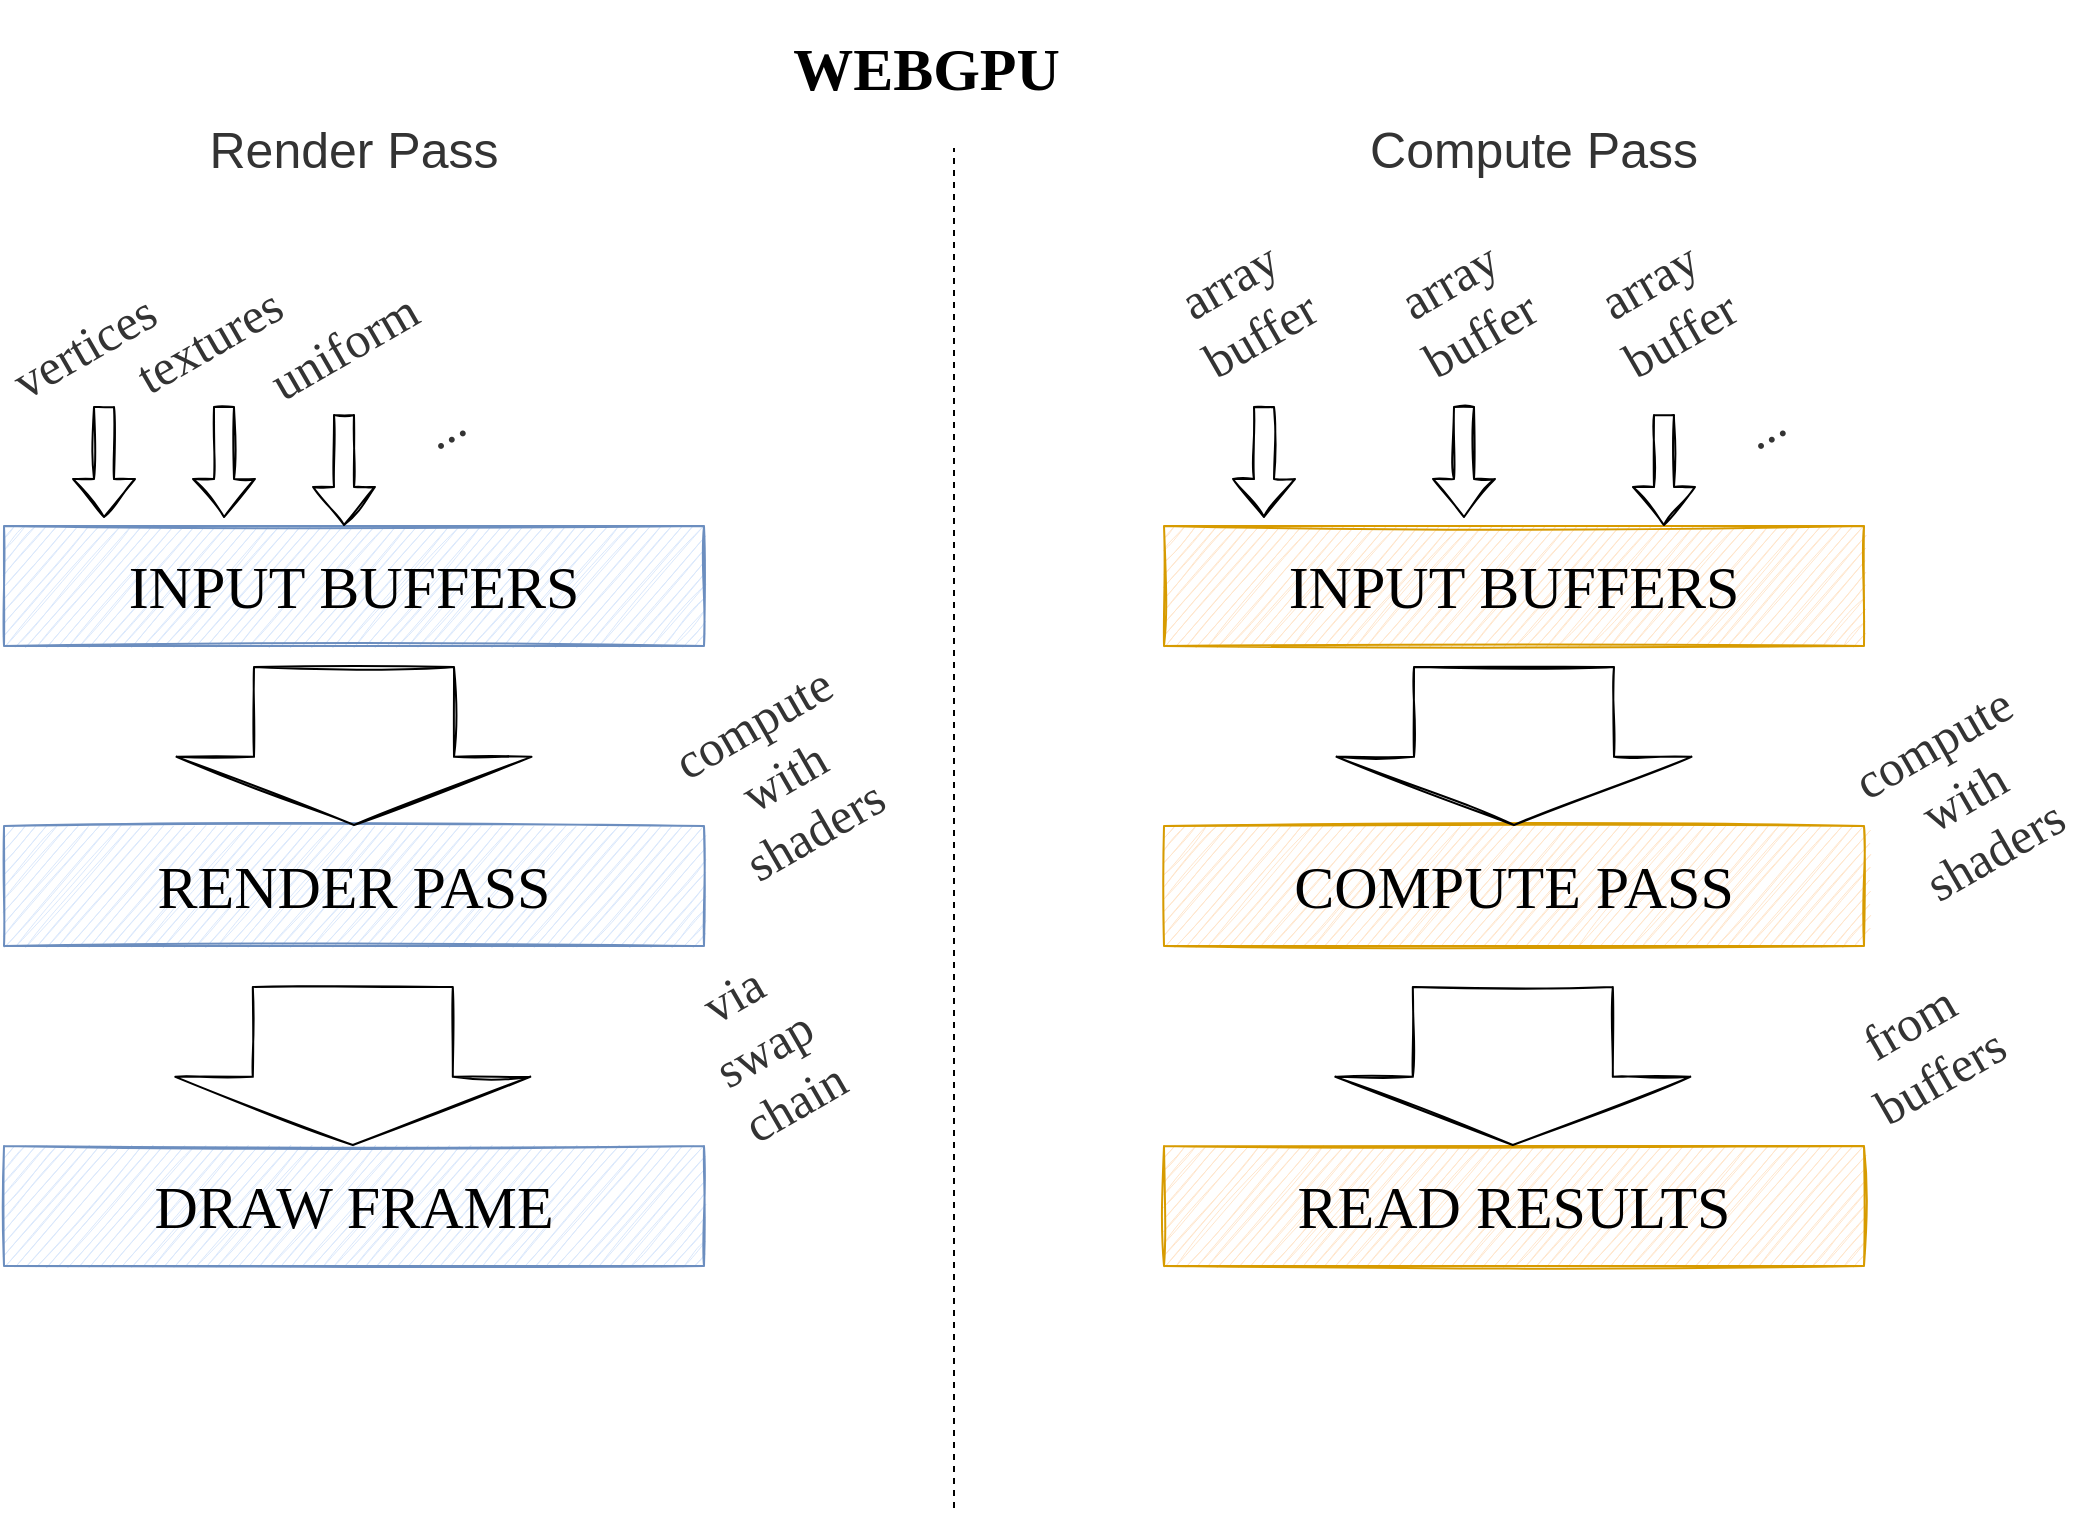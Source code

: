 <mxfile version="14.6.6" type="github">
  <diagram id="2PWqOyK30ByD1Av7zfay" name="Page-1">
    <mxGraphModel dx="2031" dy="1089" grid="1" gridSize="10" guides="1" tooltips="1" connect="1" arrows="1" fold="1" page="1" pageScale="1" pageWidth="1600" pageHeight="900" math="0" shadow="0">
      <root>
        <mxCell id="0" />
        <mxCell id="1" parent="0" />
        <mxCell id="guxchqbyqDh5aLnwngeI-1" value="&lt;h1&gt;&lt;font face=&quot;Verdana&quot; style=&quot;font-size: 30px&quot;&gt;WEBGPU&amp;nbsp;&lt;/font&gt;&lt;/h1&gt;" style="text;html=1;strokeColor=none;fillColor=none;align=center;verticalAlign=middle;whiteSpace=wrap;rounded=0;" parent="1" vertex="1">
          <mxGeometry x="490" y="80" width="610" height="20" as="geometry" />
        </mxCell>
        <mxCell id="guxchqbyqDh5aLnwngeI-2" value="&lt;font style=&quot;line-height: 100% ; font-size: 30px&quot; face=&quot;Comic Sans MS&quot;&gt;INPUT BUFFERS&lt;/font&gt;" style="rounded=0;whiteSpace=wrap;html=1;fillColor=#dae8fc;strokeColor=#6c8ebf;sketch=1;labelBackgroundColor=none;" parent="1" vertex="1">
          <mxGeometry x="330" y="319" width="350" height="60" as="geometry" />
        </mxCell>
        <mxCell id="guxchqbyqDh5aLnwngeI-3" value="&lt;font style=&quot;line-height: 100% ; font-size: 30px&quot; face=&quot;Comic Sans MS&quot;&gt;RENDER PASS&lt;/font&gt;" style="rounded=0;whiteSpace=wrap;html=1;fillColor=#dae8fc;strokeColor=#6c8ebf;sketch=1;labelBackgroundColor=none;" parent="1" vertex="1">
          <mxGeometry x="330" y="469" width="350" height="60" as="geometry" />
        </mxCell>
        <mxCell id="guxchqbyqDh5aLnwngeI-4" value="&lt;font style=&quot;line-height: 100% ; font-size: 30px&quot; face=&quot;Comic Sans MS&quot;&gt;DRAW FRAME&lt;/font&gt;" style="rounded=0;whiteSpace=wrap;html=1;fillColor=#dae8fc;strokeColor=#6c8ebf;sketch=1;labelBackgroundColor=none;" parent="1" vertex="1">
          <mxGeometry x="330" y="629" width="350" height="60" as="geometry" />
        </mxCell>
        <mxCell id="guxchqbyqDh5aLnwngeI-5" value="" style="shape=flexArrow;endArrow=classic;html=1;fontColor=#333333;sketch=1;" parent="1" edge="1">
          <mxGeometry width="50" height="50" relative="1" as="geometry">
            <mxPoint x="380" y="259" as="sourcePoint" />
            <mxPoint x="380" y="315" as="targetPoint" />
          </mxGeometry>
        </mxCell>
        <mxCell id="guxchqbyqDh5aLnwngeI-6" value="&lt;font face=&quot;Comic Sans MS&quot; style=&quot;font-size: 25px;&quot;&gt;vertices&lt;/font&gt;" style="text;html=1;strokeColor=none;fillColor=none;align=center;verticalAlign=middle;whiteSpace=wrap;rounded=0;labelBackgroundColor=none;sketch=1;fontColor=#333333;rotation=-30;fontSize=25;" parent="1" vertex="1">
          <mxGeometry x="350" y="219" width="40" height="20" as="geometry" />
        </mxCell>
        <mxCell id="guxchqbyqDh5aLnwngeI-7" value="" style="shape=flexArrow;endArrow=classic;html=1;fontColor=#333333;sketch=1;" parent="1" edge="1">
          <mxGeometry width="50" height="50" relative="1" as="geometry">
            <mxPoint x="440" y="259" as="sourcePoint" />
            <mxPoint x="440" y="315" as="targetPoint" />
          </mxGeometry>
        </mxCell>
        <mxCell id="guxchqbyqDh5aLnwngeI-8" value="&lt;font face=&quot;Comic Sans MS&quot; style=&quot;font-size: 25px;&quot;&gt;&lt;span style=&quot;font-size: 25px;&quot;&gt;textures&lt;br style=&quot;font-size: 25px;&quot;&gt;&lt;br style=&quot;font-size: 25px;&quot;&gt;&lt;/span&gt;&lt;/font&gt;" style="text;html=1;strokeColor=none;fillColor=none;align=center;verticalAlign=middle;whiteSpace=wrap;rounded=0;labelBackgroundColor=none;sketch=1;fontColor=#333333;rotation=-30;fontSize=25;" parent="1" vertex="1">
          <mxGeometry x="420" y="229" width="40" height="20" as="geometry" />
        </mxCell>
        <mxCell id="guxchqbyqDh5aLnwngeI-13" value="" style="shape=flexArrow;endArrow=classic;html=1;fontColor=#333333;sketch=1;" parent="1" edge="1">
          <mxGeometry width="50" height="50" relative="1" as="geometry">
            <mxPoint x="500" y="263" as="sourcePoint" />
            <mxPoint x="500" y="319" as="targetPoint" />
          </mxGeometry>
        </mxCell>
        <mxCell id="guxchqbyqDh5aLnwngeI-14" value="&lt;font face=&quot;Comic Sans MS&quot; style=&quot;font-size: 25px;&quot;&gt;&lt;span style=&quot;font-size: 25px;&quot;&gt;uniform&lt;br style=&quot;font-size: 25px;&quot;&gt;&lt;/span&gt;&lt;/font&gt;" style="text;html=1;strokeColor=none;fillColor=none;align=center;verticalAlign=middle;whiteSpace=wrap;rounded=0;labelBackgroundColor=none;sketch=1;fontColor=#333333;rotation=-30;fontSize=25;" parent="1" vertex="1">
          <mxGeometry x="480" y="219" width="40" height="20" as="geometry" />
        </mxCell>
        <mxCell id="guxchqbyqDh5aLnwngeI-17" value="&lt;font face=&quot;Comic Sans MS&quot; style=&quot;font-size: 25px;&quot;&gt;&lt;font style=&quot;font-size: 25px;&quot;&gt;...&lt;/font&gt;&lt;br style=&quot;font-size: 25px;&quot;&gt;&lt;/font&gt;" style="text;html=1;strokeColor=none;fillColor=none;align=center;verticalAlign=middle;whiteSpace=wrap;rounded=0;labelBackgroundColor=none;sketch=1;fontColor=#333333;rotation=-30;fontSize=25;" parent="1" vertex="1">
          <mxGeometry x="530" y="259" width="40" height="20" as="geometry" />
        </mxCell>
        <mxCell id="guxchqbyqDh5aLnwngeI-18" value="" style="shape=flexArrow;endArrow=classic;html=1;fontColor=#333333;sketch=1;width=100;endSize=11.024;entryX=0.5;entryY=0;entryDx=0;entryDy=0;endWidth=76.471;" parent="1" target="guxchqbyqDh5aLnwngeI-3" edge="1">
          <mxGeometry width="50" height="50" relative="1" as="geometry">
            <mxPoint x="505" y="389" as="sourcePoint" />
            <mxPoint x="390" y="325" as="targetPoint" />
          </mxGeometry>
        </mxCell>
        <mxCell id="guxchqbyqDh5aLnwngeI-19" value="" style="shape=flexArrow;endArrow=classic;html=1;fontColor=#333333;sketch=1;width=100;endSize=11.024;entryX=0.5;entryY=0;entryDx=0;entryDy=0;endWidth=76.471;" parent="1" edge="1">
          <mxGeometry width="50" height="50" relative="1" as="geometry">
            <mxPoint x="504.41" y="549" as="sourcePoint" />
            <mxPoint x="504.41" y="629" as="targetPoint" />
          </mxGeometry>
        </mxCell>
        <mxCell id="guxchqbyqDh5aLnwngeI-22" value="&lt;font face=&quot;Comic Sans MS&quot; style=&quot;font-size: 25px&quot;&gt;&lt;span style=&quot;font-size: 25px&quot;&gt;compute with shaders&lt;br style=&quot;font-size: 25px&quot;&gt;&lt;/span&gt;&lt;/font&gt;" style="text;html=1;strokeColor=none;fillColor=none;align=center;verticalAlign=middle;whiteSpace=wrap;rounded=0;labelBackgroundColor=none;sketch=1;fontColor=#333333;rotation=-30;fontSize=25;" parent="1" vertex="1">
          <mxGeometry x="700" y="434" width="40" height="20" as="geometry" />
        </mxCell>
        <mxCell id="guxchqbyqDh5aLnwngeI-23" value="&lt;font face=&quot;Comic Sans MS&quot; style=&quot;font-size: 25px&quot;&gt;&lt;span style=&quot;font-size: 25px&quot;&gt;via swap chain&lt;br style=&quot;font-size: 25px&quot;&gt;&lt;/span&gt;&lt;/font&gt;" style="text;html=1;strokeColor=none;fillColor=none;align=center;verticalAlign=middle;whiteSpace=wrap;rounded=0;labelBackgroundColor=none;sketch=1;fontColor=#333333;rotation=-30;fontSize=25;" parent="1" vertex="1">
          <mxGeometry x="690" y="570" width="40" height="20" as="geometry" />
        </mxCell>
        <mxCell id="guxchqbyqDh5aLnwngeI-25" value="Render Pass" style="text;html=1;strokeColor=none;fillColor=none;align=center;verticalAlign=middle;whiteSpace=wrap;rounded=0;labelBackgroundColor=none;sketch=1;fontSize=25;fontColor=#333333;" parent="1" vertex="1">
          <mxGeometry x="420" y="120" width="170" height="20" as="geometry" />
        </mxCell>
        <mxCell id="guxchqbyqDh5aLnwngeI-26" value="Compute Pass" style="text;html=1;strokeColor=none;fillColor=none;align=center;verticalAlign=middle;whiteSpace=wrap;rounded=0;labelBackgroundColor=none;sketch=1;fontSize=25;fontColor=#333333;" parent="1" vertex="1">
          <mxGeometry x="1010" y="120" width="170" height="20" as="geometry" />
        </mxCell>
        <mxCell id="guxchqbyqDh5aLnwngeI-27" value="&lt;font style=&quot;line-height: 100% ; font-size: 30px&quot; face=&quot;Comic Sans MS&quot;&gt;INPUT BUFFERS&lt;/font&gt;" style="rounded=0;whiteSpace=wrap;html=1;fillColor=#ffe6cc;strokeColor=#d79b00;sketch=1;labelBackgroundColor=none;" parent="1" vertex="1">
          <mxGeometry x="910" y="319" width="350" height="60" as="geometry" />
        </mxCell>
        <mxCell id="guxchqbyqDh5aLnwngeI-28" value="&lt;font style=&quot;line-height: 100% ; font-size: 30px&quot; face=&quot;Comic Sans MS&quot;&gt;COMPUTE PASS&lt;/font&gt;" style="rounded=0;whiteSpace=wrap;html=1;fillColor=#ffe6cc;strokeColor=#d79b00;sketch=1;labelBackgroundColor=none;" parent="1" vertex="1">
          <mxGeometry x="910" y="469" width="350" height="60" as="geometry" />
        </mxCell>
        <mxCell id="guxchqbyqDh5aLnwngeI-29" value="&lt;font style=&quot;line-height: 100% ; font-size: 30px&quot; face=&quot;Comic Sans MS&quot;&gt;READ RESULTS&lt;/font&gt;" style="rounded=0;whiteSpace=wrap;html=1;fillColor=#ffe6cc;strokeColor=#d79b00;sketch=1;labelBackgroundColor=none;" parent="1" vertex="1">
          <mxGeometry x="910" y="629" width="350" height="60" as="geometry" />
        </mxCell>
        <mxCell id="guxchqbyqDh5aLnwngeI-30" value="" style="shape=flexArrow;endArrow=classic;html=1;fontColor=#333333;sketch=1;" parent="1" edge="1">
          <mxGeometry width="50" height="50" relative="1" as="geometry">
            <mxPoint x="960" y="259" as="sourcePoint" />
            <mxPoint x="960" y="315" as="targetPoint" />
          </mxGeometry>
        </mxCell>
        <mxCell id="guxchqbyqDh5aLnwngeI-31" value="&lt;font face=&quot;Comic Sans MS&quot; style=&quot;font-size: 25px&quot;&gt;array buffer&lt;/font&gt;" style="text;html=1;strokeColor=none;fillColor=none;align=center;verticalAlign=middle;whiteSpace=wrap;rounded=0;labelBackgroundColor=none;sketch=1;fontColor=#333333;rotation=-30;fontSize=25;" parent="1" vertex="1">
          <mxGeometry x="930" y="199" width="40" height="20" as="geometry" />
        </mxCell>
        <mxCell id="guxchqbyqDh5aLnwngeI-32" value="" style="shape=flexArrow;endArrow=classic;html=1;fontColor=#333333;sketch=1;" parent="1" edge="1">
          <mxGeometry width="50" height="50" relative="1" as="geometry">
            <mxPoint x="1060" y="259" as="sourcePoint" />
            <mxPoint x="1060" y="315" as="targetPoint" />
          </mxGeometry>
        </mxCell>
        <mxCell id="guxchqbyqDh5aLnwngeI-33" value="&lt;font face=&quot;Comic Sans MS&quot; style=&quot;font-size: 25px&quot;&gt;&lt;span style=&quot;font-size: 25px&quot;&gt;array buffer&lt;br style=&quot;font-size: 25px&quot;&gt;&lt;/span&gt;&lt;/font&gt;" style="text;html=1;strokeColor=none;fillColor=none;align=center;verticalAlign=middle;whiteSpace=wrap;rounded=0;labelBackgroundColor=none;sketch=1;fontColor=#333333;rotation=-30;fontSize=25;" parent="1" vertex="1">
          <mxGeometry x="1040" y="199" width="40" height="20" as="geometry" />
        </mxCell>
        <mxCell id="guxchqbyqDh5aLnwngeI-34" value="" style="shape=flexArrow;endArrow=classic;html=1;fontColor=#333333;sketch=1;" parent="1" edge="1">
          <mxGeometry width="50" height="50" relative="1" as="geometry">
            <mxPoint x="1160" y="263" as="sourcePoint" />
            <mxPoint x="1160" y="319" as="targetPoint" />
          </mxGeometry>
        </mxCell>
        <mxCell id="guxchqbyqDh5aLnwngeI-35" value="&lt;font face=&quot;Comic Sans MS&quot; style=&quot;font-size: 25px&quot;&gt;&lt;span style=&quot;font-size: 25px&quot;&gt;array buffer&lt;br style=&quot;font-size: 25px&quot;&gt;&lt;/span&gt;&lt;/font&gt;" style="text;html=1;strokeColor=none;fillColor=none;align=center;verticalAlign=middle;whiteSpace=wrap;rounded=0;labelBackgroundColor=none;sketch=1;fontColor=#333333;rotation=-30;fontSize=25;" parent="1" vertex="1">
          <mxGeometry x="1140" y="199" width="40" height="20" as="geometry" />
        </mxCell>
        <mxCell id="guxchqbyqDh5aLnwngeI-36" value="&lt;font face=&quot;Comic Sans MS&quot; style=&quot;font-size: 25px;&quot;&gt;&lt;font style=&quot;font-size: 25px;&quot;&gt;...&lt;/font&gt;&lt;br style=&quot;font-size: 25px;&quot;&gt;&lt;/font&gt;" style="text;html=1;strokeColor=none;fillColor=none;align=center;verticalAlign=middle;whiteSpace=wrap;rounded=0;labelBackgroundColor=none;sketch=1;fontColor=#333333;rotation=-30;fontSize=25;" parent="1" vertex="1">
          <mxGeometry x="1190" y="259" width="40" height="20" as="geometry" />
        </mxCell>
        <mxCell id="guxchqbyqDh5aLnwngeI-37" value="" style="shape=flexArrow;endArrow=classic;html=1;fontColor=#333333;sketch=1;width=100;endSize=11.024;entryX=0.5;entryY=0;entryDx=0;entryDy=0;endWidth=76.471;" parent="1" target="guxchqbyqDh5aLnwngeI-28" edge="1">
          <mxGeometry width="50" height="50" relative="1" as="geometry">
            <mxPoint x="1085" y="389" as="sourcePoint" />
            <mxPoint x="970" y="325" as="targetPoint" />
          </mxGeometry>
        </mxCell>
        <mxCell id="guxchqbyqDh5aLnwngeI-38" value="" style="shape=flexArrow;endArrow=classic;html=1;fontColor=#333333;sketch=1;width=100;endSize=11.024;entryX=0.5;entryY=0;entryDx=0;entryDy=0;endWidth=76.471;" parent="1" edge="1">
          <mxGeometry width="50" height="50" relative="1" as="geometry">
            <mxPoint x="1084.41" y="549" as="sourcePoint" />
            <mxPoint x="1084.41" y="629" as="targetPoint" />
          </mxGeometry>
        </mxCell>
        <mxCell id="guxchqbyqDh5aLnwngeI-39" value="&lt;span style=&quot;font-family: &amp;#34;comic sans ms&amp;#34;&quot;&gt;compute with shaders&lt;/span&gt;&lt;font face=&quot;Comic Sans MS&quot; style=&quot;font-size: 25px&quot;&gt;&lt;span style=&quot;font-size: 25px&quot;&gt;&lt;br style=&quot;font-size: 25px&quot;&gt;&lt;/span&gt;&lt;/font&gt;" style="text;html=1;strokeColor=none;fillColor=none;align=center;verticalAlign=middle;whiteSpace=wrap;rounded=0;labelBackgroundColor=none;sketch=1;fontColor=#333333;rotation=-30;fontSize=25;" parent="1" vertex="1">
          <mxGeometry x="1290" y="444" width="40" height="20" as="geometry" />
        </mxCell>
        <mxCell id="guxchqbyqDh5aLnwngeI-40" value="&lt;font face=&quot;Comic Sans MS&quot; style=&quot;font-size: 25px&quot;&gt;&lt;span style=&quot;font-size: 25px&quot;&gt;from buffers&lt;br style=&quot;font-size: 25px&quot;&gt;&lt;/span&gt;&lt;/font&gt;" style="text;html=1;strokeColor=none;fillColor=none;align=center;verticalAlign=middle;whiteSpace=wrap;rounded=0;labelBackgroundColor=none;sketch=1;fontColor=#333333;rotation=-30;fontSize=25;" parent="1" vertex="1">
          <mxGeometry x="1270" y="570" width="40" height="20" as="geometry" />
        </mxCell>
        <mxCell id="guxchqbyqDh5aLnwngeI-46" value="" style="endArrow=none;dashed=1;html=1;fontSize=25;fontColor=#333333;" parent="1" edge="1">
          <mxGeometry width="50" height="50" relative="1" as="geometry">
            <mxPoint x="805" y="810" as="sourcePoint" />
            <mxPoint x="805" y="130" as="targetPoint" />
          </mxGeometry>
        </mxCell>
        <mxCell id="_mJodvXivsJTDxUnufPS-1" style="edgeStyle=orthogonalEdgeStyle;rounded=0;orthogonalLoop=1;jettySize=auto;html=1;exitX=0.5;exitY=1;exitDx=0;exitDy=0;" edge="1" parent="1" source="guxchqbyqDh5aLnwngeI-26" target="guxchqbyqDh5aLnwngeI-26">
          <mxGeometry relative="1" as="geometry" />
        </mxCell>
      </root>
    </mxGraphModel>
  </diagram>
</mxfile>
